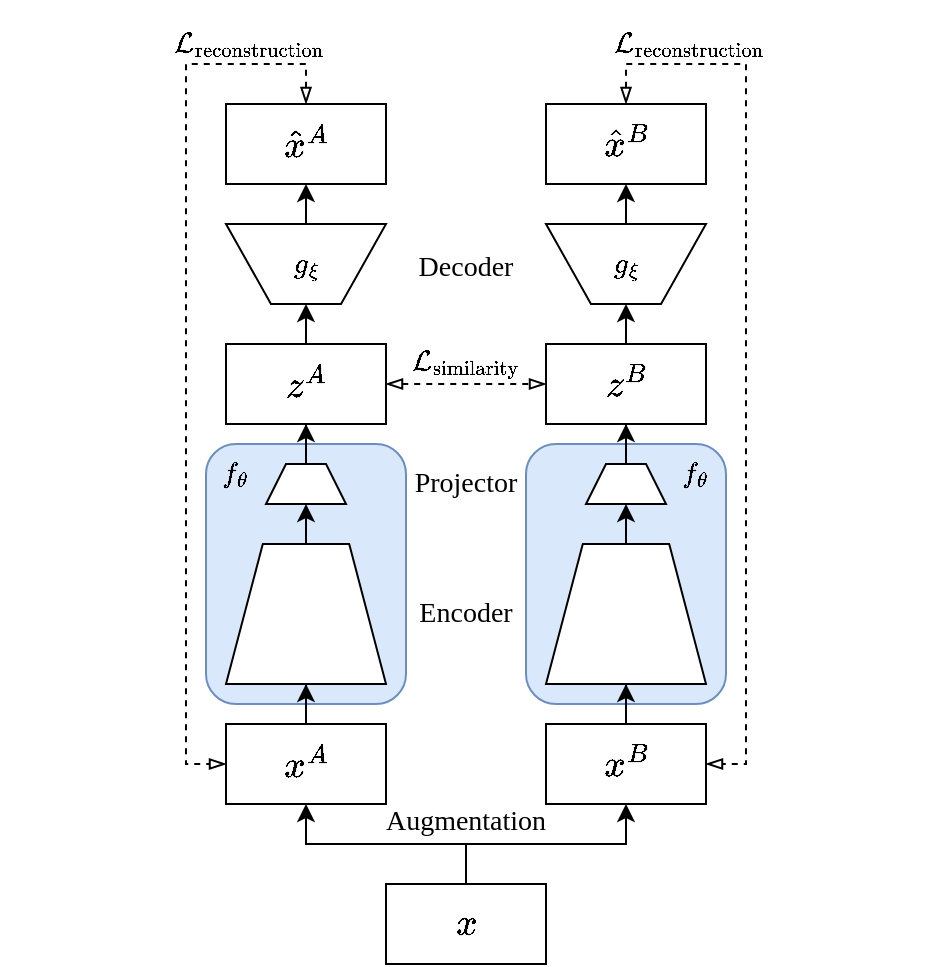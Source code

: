 <mxfile version="17.2.4" type="device"><diagram id="B8nNQJnvVFcQLk5E4u_z" name="第 1 页"><mxGraphModel dx="1038" dy="641" grid="1" gridSize="10" guides="1" tooltips="1" connect="1" arrows="1" fold="1" page="1" pageScale="1" pageWidth="827" pageHeight="1169" math="1" shadow="0"><root><mxCell id="0"/><mxCell id="1" parent="0"/><mxCell id="Oy0V10iHfYoGyJugzWra-52" value="" style="rounded=1;whiteSpace=wrap;html=1;fontFamily=Times New Roman;fontSize=14;fillColor=#dae8fc;strokeColor=#6c8ebf;" vertex="1" parent="1"><mxGeometry x="430" y="300" width="100" height="130" as="geometry"/></mxCell><mxCell id="Oy0V10iHfYoGyJugzWra-51" value="" style="rounded=1;whiteSpace=wrap;html=1;fontFamily=Times New Roman;fontSize=14;fillColor=#dae8fc;strokeColor=#6c8ebf;" vertex="1" parent="1"><mxGeometry x="270" y="300" width="100" height="130" as="geometry"/></mxCell><mxCell id="Oy0V10iHfYoGyJugzWra-12" style="edgeStyle=orthogonalEdgeStyle;rounded=0;orthogonalLoop=1;jettySize=auto;html=1;entryX=0.5;entryY=0;entryDx=0;entryDy=0;fontSize=27;" edge="1" parent="1" source="Oy0V10iHfYoGyJugzWra-2" target="Oy0V10iHfYoGyJugzWra-10"><mxGeometry relative="1" as="geometry"/></mxCell><mxCell id="Oy0V10iHfYoGyJugzWra-2" value="&lt;font style=&quot;font-size: 16px&quot;&gt;\(x^A\)&lt;/font&gt;" style="rounded=0;whiteSpace=wrap;html=1;" vertex="1" parent="1"><mxGeometry x="280" y="440" width="80" height="40" as="geometry"/></mxCell><mxCell id="Oy0V10iHfYoGyJugzWra-13" style="edgeStyle=orthogonalEdgeStyle;rounded=0;orthogonalLoop=1;jettySize=auto;html=1;fontSize=27;" edge="1" parent="1" source="Oy0V10iHfYoGyJugzWra-6" target="Oy0V10iHfYoGyJugzWra-11"><mxGeometry relative="1" as="geometry"/></mxCell><mxCell id="Oy0V10iHfYoGyJugzWra-6" value="&lt;font style=&quot;font-size: 16px&quot;&gt;\(x^B\)&lt;/font&gt;" style="rounded=0;whiteSpace=wrap;html=1;" vertex="1" parent="1"><mxGeometry x="440" y="440" width="80" height="40" as="geometry"/></mxCell><mxCell id="Oy0V10iHfYoGyJugzWra-8" style="edgeStyle=orthogonalEdgeStyle;rounded=0;orthogonalLoop=1;jettySize=auto;html=1;entryX=0.5;entryY=1;entryDx=0;entryDy=0;fontSize=27;" edge="1" parent="1" source="Oy0V10iHfYoGyJugzWra-7" target="Oy0V10iHfYoGyJugzWra-2"><mxGeometry relative="1" as="geometry"/></mxCell><mxCell id="Oy0V10iHfYoGyJugzWra-9" style="edgeStyle=orthogonalEdgeStyle;rounded=0;orthogonalLoop=1;jettySize=auto;html=1;entryX=0.5;entryY=1;entryDx=0;entryDy=0;fontSize=27;" edge="1" parent="1" source="Oy0V10iHfYoGyJugzWra-7" target="Oy0V10iHfYoGyJugzWra-6"><mxGeometry relative="1" as="geometry"/></mxCell><mxCell id="Oy0V10iHfYoGyJugzWra-7" value="&lt;font style=&quot;font-size: 16px&quot;&gt;\(x\)&lt;/font&gt;" style="rounded=0;whiteSpace=wrap;html=1;" vertex="1" parent="1"><mxGeometry x="360" y="520" width="80" height="40" as="geometry"/></mxCell><mxCell id="Oy0V10iHfYoGyJugzWra-17" style="edgeStyle=orthogonalEdgeStyle;rounded=0;orthogonalLoop=1;jettySize=auto;html=1;exitX=0.5;exitY=1;exitDx=0;exitDy=0;fontSize=27;entryX=0.5;entryY=1;entryDx=0;entryDy=0;" edge="1" parent="1" source="Oy0V10iHfYoGyJugzWra-10" target="Oy0V10iHfYoGyJugzWra-21"><mxGeometry relative="1" as="geometry"><mxPoint x="320" y="310" as="targetPoint"/></mxGeometry></mxCell><mxCell id="Oy0V10iHfYoGyJugzWra-10" value="" style="verticalLabelPosition=middle;verticalAlign=middle;html=1;shape=trapezoid;perimeter=trapezoidPerimeter;whiteSpace=wrap;size=0.23;arcSize=10;flipV=1;labelPosition=center;align=center;fontSize=27;rotation=-180;" vertex="1" parent="1"><mxGeometry x="280" y="350" width="80" height="70" as="geometry"/></mxCell><mxCell id="Oy0V10iHfYoGyJugzWra-18" style="edgeStyle=orthogonalEdgeStyle;rounded=0;orthogonalLoop=1;jettySize=auto;html=1;exitX=0.5;exitY=1;exitDx=0;exitDy=0;fontSize=27;entryX=0.5;entryY=1;entryDx=0;entryDy=0;" edge="1" parent="1" source="Oy0V10iHfYoGyJugzWra-11" target="Oy0V10iHfYoGyJugzWra-22"><mxGeometry relative="1" as="geometry"><mxPoint x="480" y="300" as="targetPoint"/></mxGeometry></mxCell><mxCell id="Oy0V10iHfYoGyJugzWra-11" value="" style="verticalLabelPosition=middle;verticalAlign=middle;html=1;shape=trapezoid;perimeter=trapezoidPerimeter;whiteSpace=wrap;size=0.23;arcSize=10;flipV=1;labelPosition=center;align=center;fontSize=27;rotation=-180;" vertex="1" parent="1"><mxGeometry x="440" y="350" width="80" height="70" as="geometry"/></mxCell><mxCell id="Oy0V10iHfYoGyJugzWra-25" style="edgeStyle=orthogonalEdgeStyle;rounded=0;orthogonalLoop=1;jettySize=auto;html=1;entryX=0.5;entryY=1;entryDx=0;entryDy=0;fontSize=27;" edge="1" parent="1" source="Oy0V10iHfYoGyJugzWra-21" target="Oy0V10iHfYoGyJugzWra-34"><mxGeometry relative="1" as="geometry"/></mxCell><mxCell id="Oy0V10iHfYoGyJugzWra-21" value="" style="shape=trapezoid;perimeter=trapezoidPerimeter;whiteSpace=wrap;html=1;fixedSize=1;fontSize=27;size=10;" vertex="1" parent="1"><mxGeometry x="300" y="310" width="40" height="20" as="geometry"/></mxCell><mxCell id="Oy0V10iHfYoGyJugzWra-26" style="edgeStyle=orthogonalEdgeStyle;rounded=0;orthogonalLoop=1;jettySize=auto;html=1;fontSize=27;entryX=0.5;entryY=1;entryDx=0;entryDy=0;" edge="1" parent="1" source="Oy0V10iHfYoGyJugzWra-22" target="Oy0V10iHfYoGyJugzWra-35"><mxGeometry relative="1" as="geometry"><mxPoint x="480" y="290" as="targetPoint"/></mxGeometry></mxCell><mxCell id="Oy0V10iHfYoGyJugzWra-22" value="" style="shape=trapezoid;perimeter=trapezoidPerimeter;whiteSpace=wrap;html=1;fixedSize=1;fontSize=27;size=10;" vertex="1" parent="1"><mxGeometry x="460" y="310" width="40" height="20" as="geometry"/></mxCell><mxCell id="Oy0V10iHfYoGyJugzWra-41" style="edgeStyle=orthogonalEdgeStyle;rounded=0;orthogonalLoop=1;jettySize=auto;html=1;exitX=0.5;exitY=0;exitDx=0;exitDy=0;entryX=0.5;entryY=1;entryDx=0;entryDy=0;fontSize=16;startArrow=none;startFill=0;endArrow=classic;endFill=1;" edge="1" parent="1" source="Oy0V10iHfYoGyJugzWra-23" target="Oy0V10iHfYoGyJugzWra-38"><mxGeometry relative="1" as="geometry"/></mxCell><mxCell id="Oy0V10iHfYoGyJugzWra-23" value="" style="verticalLabelPosition=middle;verticalAlign=middle;html=1;shape=trapezoid;perimeter=trapezoidPerimeter;whiteSpace=wrap;size=0.281;arcSize=10;flipV=1;labelPosition=center;align=center;fontSize=27;rotation=0;" vertex="1" parent="1"><mxGeometry x="280" y="190" width="80" height="40" as="geometry"/></mxCell><mxCell id="Oy0V10iHfYoGyJugzWra-42" style="edgeStyle=orthogonalEdgeStyle;rounded=0;orthogonalLoop=1;jettySize=auto;html=1;exitX=0.5;exitY=0;exitDx=0;exitDy=0;entryX=0.5;entryY=1;entryDx=0;entryDy=0;fontSize=16;startArrow=none;startFill=0;endArrow=classic;endFill=1;" edge="1" parent="1" source="Oy0V10iHfYoGyJugzWra-24" target="Oy0V10iHfYoGyJugzWra-40"><mxGeometry relative="1" as="geometry"/></mxCell><mxCell id="Oy0V10iHfYoGyJugzWra-24" value="" style="verticalLabelPosition=middle;verticalAlign=middle;html=1;shape=trapezoid;perimeter=trapezoidPerimeter;whiteSpace=wrap;size=0.281;arcSize=10;flipV=1;labelPosition=center;align=center;fontSize=27;rotation=0;" vertex="1" parent="1"><mxGeometry x="440" y="190" width="80" height="40" as="geometry"/></mxCell><mxCell id="Oy0V10iHfYoGyJugzWra-37" style="edgeStyle=orthogonalEdgeStyle;rounded=0;orthogonalLoop=1;jettySize=auto;html=1;exitX=0.5;exitY=0;exitDx=0;exitDy=0;entryX=0.5;entryY=1;entryDx=0;entryDy=0;fontSize=16;startArrow=none;startFill=0;endArrow=classic;endFill=1;" edge="1" parent="1" source="Oy0V10iHfYoGyJugzWra-34" target="Oy0V10iHfYoGyJugzWra-23"><mxGeometry relative="1" as="geometry"/></mxCell><mxCell id="Oy0V10iHfYoGyJugzWra-43" style="edgeStyle=orthogonalEdgeStyle;rounded=0;orthogonalLoop=1;jettySize=auto;html=1;entryX=0;entryY=0.5;entryDx=0;entryDy=0;fontSize=16;startArrow=blockThin;startFill=0;endArrow=blockThin;endFill=0;dashed=1;" edge="1" parent="1" source="Oy0V10iHfYoGyJugzWra-34" target="Oy0V10iHfYoGyJugzWra-35"><mxGeometry relative="1" as="geometry"/></mxCell><mxCell id="Oy0V10iHfYoGyJugzWra-34" value="&lt;font style=&quot;font-size: 16px&quot;&gt;\(z^A\)&lt;/font&gt;" style="rounded=0;whiteSpace=wrap;html=1;" vertex="1" parent="1"><mxGeometry x="280" y="250" width="80" height="40" as="geometry"/></mxCell><mxCell id="Oy0V10iHfYoGyJugzWra-36" style="edgeStyle=orthogonalEdgeStyle;rounded=0;orthogonalLoop=1;jettySize=auto;html=1;exitX=0.5;exitY=0;exitDx=0;exitDy=0;entryX=0.5;entryY=1;entryDx=0;entryDy=0;fontSize=16;startArrow=none;startFill=0;endArrow=classic;endFill=1;" edge="1" parent="1" source="Oy0V10iHfYoGyJugzWra-35" target="Oy0V10iHfYoGyJugzWra-24"><mxGeometry relative="1" as="geometry"/></mxCell><mxCell id="Oy0V10iHfYoGyJugzWra-35" value="&lt;font style=&quot;font-size: 16px&quot;&gt;\(z^B\)&lt;/font&gt;" style="rounded=0;whiteSpace=wrap;html=1;" vertex="1" parent="1"><mxGeometry x="440" y="250" width="80" height="40" as="geometry"/></mxCell><mxCell id="Oy0V10iHfYoGyJugzWra-46" style="edgeStyle=orthogonalEdgeStyle;rounded=0;orthogonalLoop=1;jettySize=auto;html=1;entryX=0;entryY=0.5;entryDx=0;entryDy=0;dashed=1;fontFamily=Times New Roman;fontSize=11;startArrow=blockThin;startFill=0;endArrow=blockThin;endFill=0;" edge="1" parent="1" source="Oy0V10iHfYoGyJugzWra-38" target="Oy0V10iHfYoGyJugzWra-2"><mxGeometry relative="1" as="geometry"><Array as="points"><mxPoint x="320" y="110"/><mxPoint x="260" y="110"/><mxPoint x="260" y="460"/></Array></mxGeometry></mxCell><mxCell id="Oy0V10iHfYoGyJugzWra-38" value="&lt;font style=&quot;font-size: 16px&quot;&gt;\(\hat{x}^A\)&lt;/font&gt;" style="rounded=0;whiteSpace=wrap;html=1;" vertex="1" parent="1"><mxGeometry x="280" y="130" width="80" height="40" as="geometry"/></mxCell><mxCell id="Oy0V10iHfYoGyJugzWra-47" style="edgeStyle=orthogonalEdgeStyle;rounded=0;orthogonalLoop=1;jettySize=auto;html=1;entryX=1;entryY=0.5;entryDx=0;entryDy=0;dashed=1;fontFamily=Times New Roman;fontSize=11;startArrow=blockThin;startFill=0;endArrow=blockThin;endFill=0;" edge="1" parent="1" source="Oy0V10iHfYoGyJugzWra-40" target="Oy0V10iHfYoGyJugzWra-6"><mxGeometry relative="1" as="geometry"><Array as="points"><mxPoint x="480" y="110"/><mxPoint x="540" y="110"/><mxPoint x="540" y="460"/></Array></mxGeometry></mxCell><mxCell id="Oy0V10iHfYoGyJugzWra-40" value="&lt;font style=&quot;font-size: 16px&quot;&gt;\(\hat{x}^B\)&lt;/font&gt;" style="rounded=0;whiteSpace=wrap;html=1;" vertex="1" parent="1"><mxGeometry x="440" y="130" width="80" height="40" as="geometry"/></mxCell><mxCell id="Oy0V10iHfYoGyJugzWra-44" value="&lt;font style=&quot;font-size: 14px&quot;&gt;\(\mathcal{L}_{\mathrm{similarity}}\)&lt;/font&gt;" style="text;html=1;strokeColor=none;fillColor=none;align=center;verticalAlign=middle;whiteSpace=wrap;rounded=0;fontSize=14;fontFamily=Times New Roman;" vertex="1" parent="1"><mxGeometry x="360" y="240" width="80" height="37" as="geometry"/></mxCell><mxCell id="Oy0V10iHfYoGyJugzWra-48" value="&lt;font style=&quot;font-size: 14px&quot;&gt;&amp;nbsp;\(\mathcal{L}_{\mathrm{reconstruction}}\)&lt;/font&gt;" style="text;html=1;strokeColor=none;fillColor=none;align=center;verticalAlign=middle;whiteSpace=wrap;rounded=0;fontSize=16;fontFamily=Times New Roman;" vertex="1" parent="1"><mxGeometry x="245" y="80" width="90" height="37" as="geometry"/></mxCell><mxCell id="Oy0V10iHfYoGyJugzWra-50" value="&lt;font style=&quot;font-size: 14px&quot;&gt;&amp;nbsp;\(\mathcal{L}_{\mathrm{reconstruction}}\)&lt;/font&gt;" style="text;html=1;strokeColor=none;fillColor=none;align=center;verticalAlign=middle;whiteSpace=wrap;rounded=0;fontSize=16;fontFamily=Times New Roman;" vertex="1" parent="1"><mxGeometry x="465" y="80" width="90" height="37" as="geometry"/></mxCell><mxCell id="Oy0V10iHfYoGyJugzWra-53" value="&lt;font style=&quot;font-size: 14px&quot;&gt;Encoder&lt;/font&gt;" style="text;html=1;strokeColor=none;fillColor=none;align=center;verticalAlign=middle;whiteSpace=wrap;rounded=0;fontSize=14;fontFamily=Times New Roman;" vertex="1" parent="1"><mxGeometry x="360" y="366.5" width="80" height="37" as="geometry"/></mxCell><mxCell id="Oy0V10iHfYoGyJugzWra-54" value="&lt;font style=&quot;font-size: 14px&quot;&gt;Projector&lt;/font&gt;" style="text;html=1;strokeColor=none;fillColor=none;align=center;verticalAlign=middle;whiteSpace=wrap;rounded=0;fontSize=14;fontFamily=Times New Roman;" vertex="1" parent="1"><mxGeometry x="360" y="301.5" width="80" height="37" as="geometry"/></mxCell><mxCell id="Oy0V10iHfYoGyJugzWra-55" value="&lt;font style=&quot;font-size: 14px&quot;&gt;Decoder&lt;/font&gt;" style="text;html=1;strokeColor=none;fillColor=none;align=center;verticalAlign=middle;whiteSpace=wrap;rounded=0;fontSize=14;fontFamily=Times New Roman;" vertex="1" parent="1"><mxGeometry x="360" y="193" width="80" height="37" as="geometry"/></mxCell><mxCell id="Oy0V10iHfYoGyJugzWra-56" value="\(f_\theta\)" style="text;html=1;strokeColor=none;fillColor=none;align=center;verticalAlign=middle;whiteSpace=wrap;rounded=0;fontFamily=Times New Roman;fontSize=14;" vertex="1" parent="1"><mxGeometry x="270" y="300" width="30" height="30" as="geometry"/></mxCell><mxCell id="Oy0V10iHfYoGyJugzWra-57" value="\(f_\theta\)" style="text;html=1;strokeColor=none;fillColor=none;align=center;verticalAlign=middle;whiteSpace=wrap;rounded=0;fontFamily=Times New Roman;fontSize=14;" vertex="1" parent="1"><mxGeometry x="500" y="300" width="30" height="30" as="geometry"/></mxCell><mxCell id="Oy0V10iHfYoGyJugzWra-58" value="\(g_\xi\)" style="text;html=1;strokeColor=none;fillColor=none;align=center;verticalAlign=middle;whiteSpace=wrap;rounded=0;fontFamily=Times New Roman;fontSize=14;" vertex="1" parent="1"><mxGeometry x="305" y="195" width="30" height="30" as="geometry"/></mxCell><mxCell id="Oy0V10iHfYoGyJugzWra-59" value="\(g_\xi\)" style="text;html=1;strokeColor=none;fillColor=none;align=center;verticalAlign=middle;whiteSpace=wrap;rounded=0;fontFamily=Times New Roman;fontSize=14;" vertex="1" parent="1"><mxGeometry x="465" y="195" width="30" height="30" as="geometry"/></mxCell><mxCell id="Oy0V10iHfYoGyJugzWra-61" value="&lt;font style=&quot;font-size: 14px&quot;&gt;Augmentation&lt;/font&gt;" style="text;html=1;strokeColor=none;fillColor=none;align=center;verticalAlign=middle;whiteSpace=wrap;rounded=0;fontSize=14;fontFamily=Times New Roman;" vertex="1" parent="1"><mxGeometry x="360" y="470" width="80" height="37" as="geometry"/></mxCell></root></mxGraphModel></diagram></mxfile>